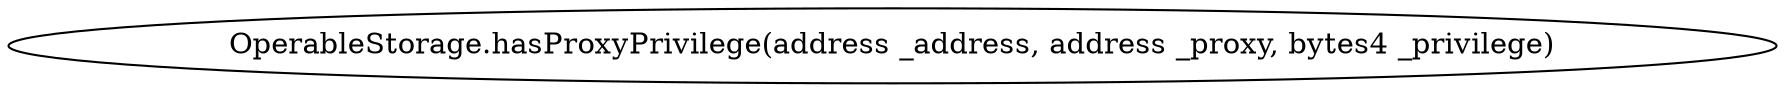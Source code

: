 digraph "" {
	graph [bb="0,0,711.77,36"];
	node [label="\N"];
	"OperableStorage.hasProxyPrivilege(address _address, address _proxy, bytes4 _privilege)"	 [height=0.5,
		pos="355.89,18",
		width=9.8857];
}
digraph "" {
	graph [bb="0,0,711.77,36"];
	node [label="\N"];
	"OperableStorage.hasProxyPrivilege(address _address, address _proxy, bytes4 _privilege)"	 [height=0.5,
		pos="355.89,18",
		width=9.8857];
}
digraph "" {
	graph [bb="0,0,711.77,36"];
	node [label="\N"];
	"OperableStorage.hasProxyPrivilege(address _address, address _proxy, bytes4 _privilege)"	 [height=0.5,
		pos="355.89,18",
		width=9.8857];
}
digraph "" {
	graph [bb="0,0,711.77,36"];
	node [label="\N"];
	"OperableStorage.hasProxyPrivilege(address _address, address _proxy, bytes4 _privilege)"	 [height=0.5,
		pos="355.89,18",
		width=9.8857];
}
digraph "" {
	graph [bb="0,0,711.77,36"];
	node [label="\N"];
	"OperableStorage.hasProxyPrivilege(address _address, address _proxy, bytes4 _privilege)"	 [height=0.5,
		pos="355.89,18",
		width=9.8857];
}

